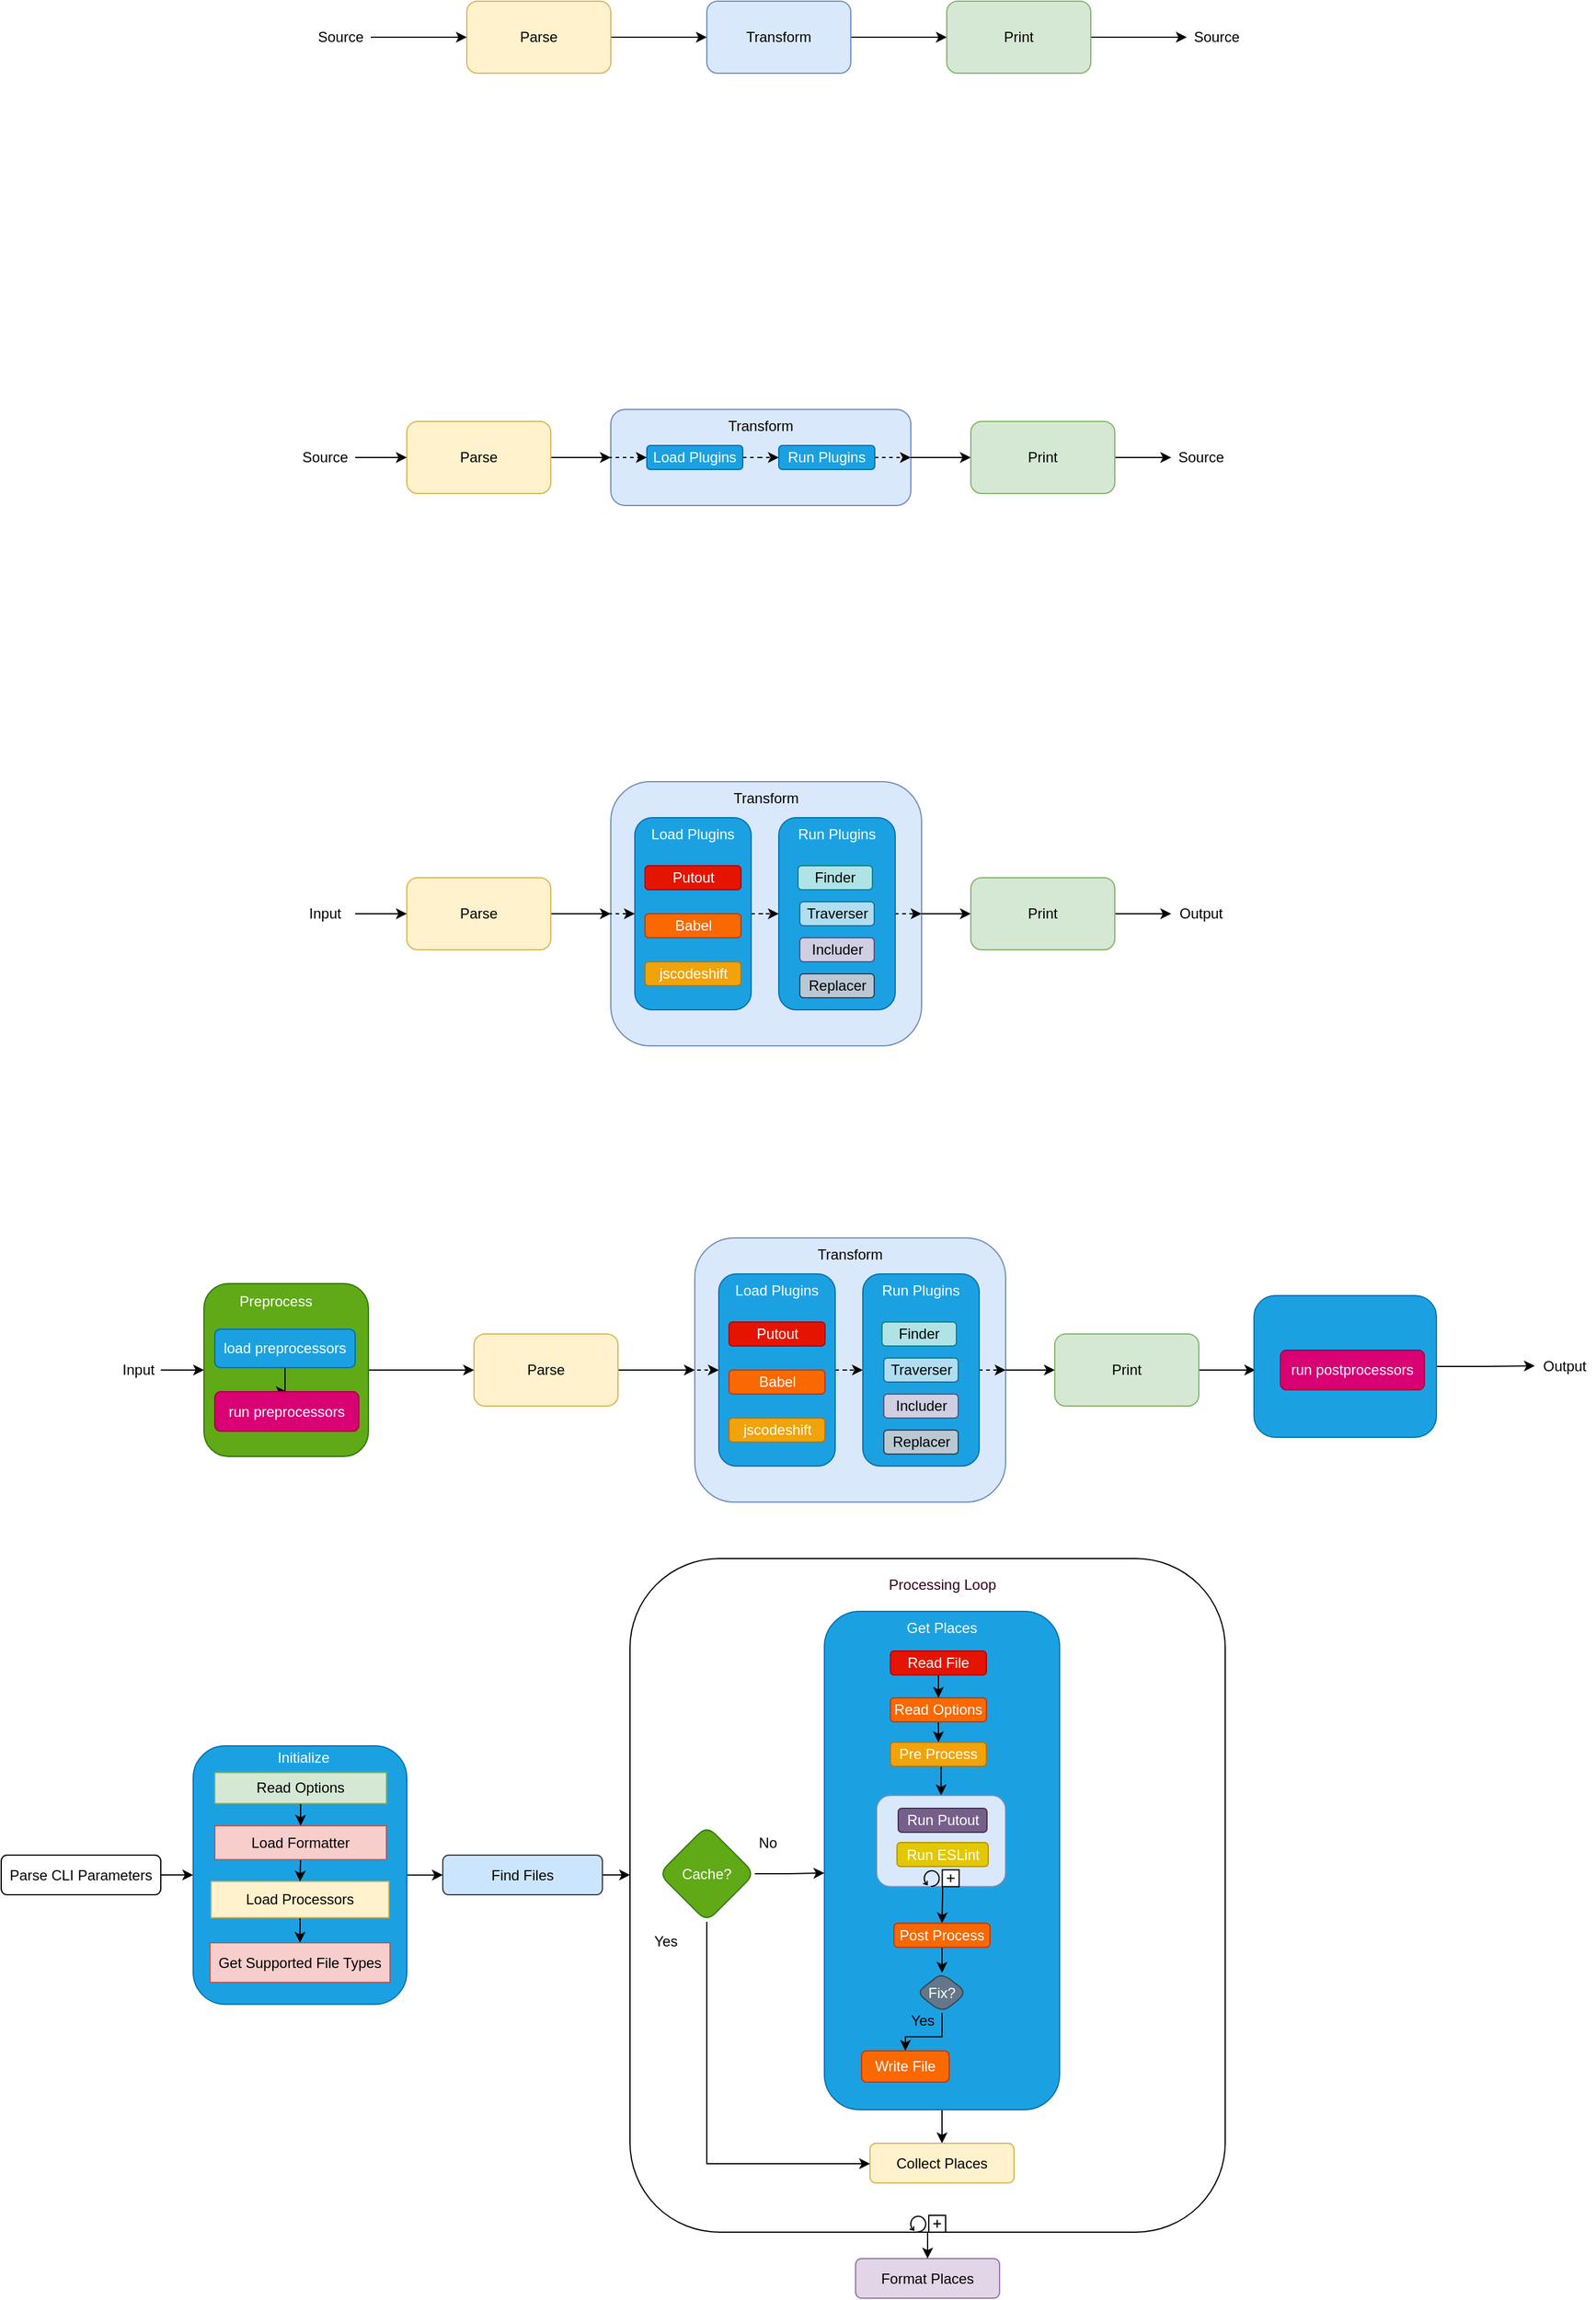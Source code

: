 <mxfile version="14.2.4" type="google"><diagram id="C5RBs43oDa-KdzZeNtuy" name="Page-1"><mxGraphModel dx="1745" dy="620" grid="0" gridSize="10" guides="1" tooltips="1" connect="1" arrows="1" fold="1" page="0" pageScale="1" pageWidth="827" pageHeight="1169" math="0" shadow="0"><root><mxCell id="WIyWlLk6GJQsqaUBKTNV-0"/><mxCell id="WIyWlLk6GJQsqaUBKTNV-1" parent="WIyWlLk6GJQsqaUBKTNV-0"/><mxCell id="yOJhw4M7AtxS6lOxRJzH-22" value="Looped&#10;Sub-Process" style="html=1;whiteSpace=wrap;rounded=1;dropTarget=0;" parent="WIyWlLk6GJQsqaUBKTNV-1" vertex="1"><mxGeometry x="319" y="1397" width="496" height="561" as="geometry"/></mxCell><mxCell id="yOJhw4M7AtxS6lOxRJzH-23" value="" style="html=1;shape=mxgraph.bpmn.loop;outlineConnect=0;" parent="yOJhw4M7AtxS6lOxRJzH-22" vertex="1"><mxGeometry x="0.5" y="1" width="14" height="14" relative="1" as="geometry"><mxPoint x="-15" y="-14" as="offset"/></mxGeometry></mxCell><mxCell id="yOJhw4M7AtxS6lOxRJzH-24" value="" style="html=1;shape=plus;" parent="yOJhw4M7AtxS6lOxRJzH-22" vertex="1"><mxGeometry x="0.5" y="1" width="14" height="14" relative="1" as="geometry"><mxPoint x="1" y="-14" as="offset"/></mxGeometry></mxCell><mxCell id="iI7eJfgDMzvkmRz1i2HP-25" value="Transform" style="rounded=1;whiteSpace=wrap;html=1;horizontal=1;align=center;fontSize=12;verticalAlign=top;fillColor=#dae8fc;strokeColor=#6c8ebf;" parent="WIyWlLk6GJQsqaUBKTNV-1" vertex="1"><mxGeometry x="303" y="440" width="250" height="80" as="geometry"/></mxCell><mxCell id="iI7eJfgDMzvkmRz1i2HP-14" value="" style="edgeStyle=orthogonalEdgeStyle;rounded=0;orthogonalLoop=1;jettySize=auto;html=1;" parent="WIyWlLk6GJQsqaUBKTNV-1" source="iI7eJfgDMzvkmRz1i2HP-12" target="iI7eJfgDMzvkmRz1i2HP-13" edge="1"><mxGeometry relative="1" as="geometry"/></mxCell><mxCell id="iI7eJfgDMzvkmRz1i2HP-12" value="Parse" style="rounded=1;whiteSpace=wrap;html=1;fillColor=#fff2cc;strokeColor=#d6b656;" parent="WIyWlLk6GJQsqaUBKTNV-1" vertex="1"><mxGeometry x="183" y="100" width="120" height="60" as="geometry"/></mxCell><mxCell id="iI7eJfgDMzvkmRz1i2HP-16" value="" style="edgeStyle=orthogonalEdgeStyle;rounded=0;orthogonalLoop=1;jettySize=auto;html=1;" parent="WIyWlLk6GJQsqaUBKTNV-1" source="iI7eJfgDMzvkmRz1i2HP-13" target="iI7eJfgDMzvkmRz1i2HP-15" edge="1"><mxGeometry relative="1" as="geometry"/></mxCell><mxCell id="iI7eJfgDMzvkmRz1i2HP-13" value="Transform" style="rounded=1;whiteSpace=wrap;html=1;fillColor=#dae8fc;strokeColor=#6c8ebf;" parent="WIyWlLk6GJQsqaUBKTNV-1" vertex="1"><mxGeometry x="383" y="100" width="120" height="60" as="geometry"/></mxCell><mxCell id="iI7eJfgDMzvkmRz1i2HP-18" value="" style="edgeStyle=orthogonalEdgeStyle;rounded=0;orthogonalLoop=1;jettySize=auto;html=1;" parent="WIyWlLk6GJQsqaUBKTNV-1" source="iI7eJfgDMzvkmRz1i2HP-15" edge="1"><mxGeometry relative="1" as="geometry"><mxPoint x="783" y="130" as="targetPoint"/></mxGeometry></mxCell><mxCell id="iI7eJfgDMzvkmRz1i2HP-15" value="Print" style="rounded=1;whiteSpace=wrap;html=1;fillColor=#d5e8d4;strokeColor=#82b366;" parent="WIyWlLk6GJQsqaUBKTNV-1" vertex="1"><mxGeometry x="583" y="100" width="120" height="60" as="geometry"/></mxCell><mxCell id="iI7eJfgDMzvkmRz1i2HP-11" value="" style="edgeStyle=orthogonalEdgeStyle;rounded=0;orthogonalLoop=1;jettySize=auto;html=1;" parent="WIyWlLk6GJQsqaUBKTNV-1" source="iI7eJfgDMzvkmRz1i2HP-2" edge="1"><mxGeometry relative="1" as="geometry"><mxPoint x="183" y="130" as="targetPoint"/></mxGeometry></mxCell><mxCell id="iI7eJfgDMzvkmRz1i2HP-2" value="Source" style="text;html=1;strokeColor=none;fillColor=none;align=center;verticalAlign=middle;whiteSpace=wrap;rounded=0;" parent="WIyWlLk6GJQsqaUBKTNV-1" vertex="1"><mxGeometry x="53" y="120" width="50" height="20" as="geometry"/></mxCell><mxCell id="iI7eJfgDMzvkmRz1i2HP-19" value="Source" style="text;html=1;strokeColor=none;fillColor=none;align=center;verticalAlign=middle;whiteSpace=wrap;rounded=0;" parent="WIyWlLk6GJQsqaUBKTNV-1" vertex="1"><mxGeometry x="783" y="120" width="50" height="20" as="geometry"/></mxCell><mxCell id="iI7eJfgDMzvkmRz1i2HP-22" value="" style="edgeStyle=orthogonalEdgeStyle;orthogonalLoop=1;jettySize=auto;html=1;entryX=0;entryY=0.5;entryDx=0;entryDy=0;rounded=0;dashed=1;" parent="WIyWlLk6GJQsqaUBKTNV-1" source="iI7eJfgDMzvkmRz1i2HP-23" target="iI7eJfgDMzvkmRz1i2HP-31" edge="1"><mxGeometry relative="1" as="geometry"><Array as="points"><mxPoint x="313" y="480"/><mxPoint x="313" y="480"/></Array></mxGeometry></mxCell><mxCell id="iI7eJfgDMzvkmRz1i2HP-39" style="edgeStyle=orthogonalEdgeStyle;rounded=0;orthogonalLoop=1;jettySize=auto;html=1;fontSize=12;" parent="WIyWlLk6GJQsqaUBKTNV-1" source="iI7eJfgDMzvkmRz1i2HP-23" edge="1"><mxGeometry relative="1" as="geometry"><mxPoint x="303" y="480" as="targetPoint"/></mxGeometry></mxCell><mxCell id="iI7eJfgDMzvkmRz1i2HP-23" value="Parse" style="rounded=1;whiteSpace=wrap;html=1;fillColor=#fff2cc;strokeColor=#d6b656;" parent="WIyWlLk6GJQsqaUBKTNV-1" vertex="1"><mxGeometry x="133" y="450" width="120" height="60" as="geometry"/></mxCell><mxCell id="iI7eJfgDMzvkmRz1i2HP-24" value="" style="edgeStyle=orthogonalEdgeStyle;rounded=0;orthogonalLoop=1;jettySize=auto;html=1;" parent="WIyWlLk6GJQsqaUBKTNV-1" source="iI7eJfgDMzvkmRz1i2HP-25" target="iI7eJfgDMzvkmRz1i2HP-27" edge="1"><mxGeometry relative="1" as="geometry"/></mxCell><mxCell id="iI7eJfgDMzvkmRz1i2HP-26" value="" style="edgeStyle=orthogonalEdgeStyle;rounded=0;orthogonalLoop=1;jettySize=auto;html=1;" parent="WIyWlLk6GJQsqaUBKTNV-1" source="iI7eJfgDMzvkmRz1i2HP-27" edge="1"><mxGeometry relative="1" as="geometry"><mxPoint x="770" y="480" as="targetPoint"/></mxGeometry></mxCell><mxCell id="iI7eJfgDMzvkmRz1i2HP-27" value="Print" style="rounded=1;whiteSpace=wrap;html=1;fillColor=#d5e8d4;strokeColor=#82b366;" parent="WIyWlLk6GJQsqaUBKTNV-1" vertex="1"><mxGeometry x="603" y="450" width="120" height="60" as="geometry"/></mxCell><mxCell id="iI7eJfgDMzvkmRz1i2HP-28" value="" style="edgeStyle=orthogonalEdgeStyle;rounded=0;orthogonalLoop=1;jettySize=auto;html=1;" parent="WIyWlLk6GJQsqaUBKTNV-1" source="iI7eJfgDMzvkmRz1i2HP-29" edge="1"><mxGeometry relative="1" as="geometry"><mxPoint x="133" y="480" as="targetPoint"/></mxGeometry></mxCell><mxCell id="iI7eJfgDMzvkmRz1i2HP-29" value="Source" style="text;html=1;strokeColor=none;fillColor=none;align=center;verticalAlign=middle;whiteSpace=wrap;rounded=0;" parent="WIyWlLk6GJQsqaUBKTNV-1" vertex="1"><mxGeometry x="40" y="470" width="50" height="20" as="geometry"/></mxCell><mxCell id="iI7eJfgDMzvkmRz1i2HP-30" value="Source" style="text;html=1;strokeColor=none;fillColor=none;align=center;verticalAlign=middle;whiteSpace=wrap;rounded=0;" parent="WIyWlLk6GJQsqaUBKTNV-1" vertex="1"><mxGeometry x="770" y="470" width="50" height="20" as="geometry"/></mxCell><mxCell id="iI7eJfgDMzvkmRz1i2HP-34" value="" style="edgeStyle=orthogonalEdgeStyle;orthogonalLoop=1;jettySize=auto;html=1;dashed=1;curved=1;" parent="WIyWlLk6GJQsqaUBKTNV-1" source="iI7eJfgDMzvkmRz1i2HP-31" target="iI7eJfgDMzvkmRz1i2HP-33" edge="1"><mxGeometry relative="1" as="geometry"/></mxCell><mxCell id="iI7eJfgDMzvkmRz1i2HP-31" value="Load Plugins" style="rounded=1;whiteSpace=wrap;html=1;fillColor=#1ba1e2;strokeColor=#006EAF;fontColor=#ffffff;" parent="WIyWlLk6GJQsqaUBKTNV-1" vertex="1"><mxGeometry x="333" y="470" width="80" height="20" as="geometry"/></mxCell><mxCell id="iI7eJfgDMzvkmRz1i2HP-40" style="edgeStyle=orthogonalEdgeStyle;curved=1;orthogonalLoop=1;jettySize=auto;html=1;exitX=1;exitY=0.5;exitDx=0;exitDy=0;entryX=1;entryY=0.5;entryDx=0;entryDy=0;dashed=1;fontSize=12;" parent="WIyWlLk6GJQsqaUBKTNV-1" source="iI7eJfgDMzvkmRz1i2HP-33" target="iI7eJfgDMzvkmRz1i2HP-25" edge="1"><mxGeometry relative="1" as="geometry"/></mxCell><mxCell id="iI7eJfgDMzvkmRz1i2HP-33" value="Run Plugins" style="rounded=1;whiteSpace=wrap;html=1;fillColor=#1ba1e2;strokeColor=#006EAF;fontColor=#ffffff;" parent="WIyWlLk6GJQsqaUBKTNV-1" vertex="1"><mxGeometry x="443" y="470" width="80" height="20" as="geometry"/></mxCell><mxCell id="iI7eJfgDMzvkmRz1i2HP-54" value="Transform" style="rounded=1;whiteSpace=wrap;html=1;horizontal=1;align=center;fontSize=12;verticalAlign=top;fillColor=#dae8fc;strokeColor=#6c8ebf;" parent="WIyWlLk6GJQsqaUBKTNV-1" vertex="1"><mxGeometry x="303" y="750" width="259" height="220" as="geometry"/></mxCell><mxCell id="iI7eJfgDMzvkmRz1i2HP-55" value="" style="edgeStyle=orthogonalEdgeStyle;orthogonalLoop=1;jettySize=auto;html=1;entryX=0;entryY=0.5;entryDx=0;entryDy=0;rounded=0;dashed=1;" parent="WIyWlLk6GJQsqaUBKTNV-1" source="iI7eJfgDMzvkmRz1i2HP-57" target="iI7eJfgDMzvkmRz1i2HP-65" edge="1"><mxGeometry relative="1" as="geometry"><Array as="points"><mxPoint x="313" y="860"/><mxPoint x="313" y="860"/></Array></mxGeometry></mxCell><mxCell id="iI7eJfgDMzvkmRz1i2HP-56" style="edgeStyle=orthogonalEdgeStyle;rounded=0;orthogonalLoop=1;jettySize=auto;html=1;fontSize=12;" parent="WIyWlLk6GJQsqaUBKTNV-1" source="iI7eJfgDMzvkmRz1i2HP-57" edge="1"><mxGeometry relative="1" as="geometry"><mxPoint x="303" y="860" as="targetPoint"/></mxGeometry></mxCell><mxCell id="iI7eJfgDMzvkmRz1i2HP-57" value="Parse" style="rounded=1;whiteSpace=wrap;html=1;fillColor=#fff2cc;strokeColor=#d6b656;" parent="WIyWlLk6GJQsqaUBKTNV-1" vertex="1"><mxGeometry x="133" y="830" width="120" height="60" as="geometry"/></mxCell><mxCell id="iI7eJfgDMzvkmRz1i2HP-58" value="" style="edgeStyle=orthogonalEdgeStyle;rounded=0;orthogonalLoop=1;jettySize=auto;html=1;" parent="WIyWlLk6GJQsqaUBKTNV-1" source="iI7eJfgDMzvkmRz1i2HP-54" target="iI7eJfgDMzvkmRz1i2HP-60" edge="1"><mxGeometry relative="1" as="geometry"/></mxCell><mxCell id="iI7eJfgDMzvkmRz1i2HP-59" value="" style="edgeStyle=orthogonalEdgeStyle;rounded=0;orthogonalLoop=1;jettySize=auto;html=1;" parent="WIyWlLk6GJQsqaUBKTNV-1" source="iI7eJfgDMzvkmRz1i2HP-60" edge="1"><mxGeometry relative="1" as="geometry"><mxPoint x="770" y="860" as="targetPoint"/></mxGeometry></mxCell><mxCell id="iI7eJfgDMzvkmRz1i2HP-60" value="Print" style="rounded=1;whiteSpace=wrap;html=1;fillColor=#d5e8d4;strokeColor=#82b366;" parent="WIyWlLk6GJQsqaUBKTNV-1" vertex="1"><mxGeometry x="603" y="830" width="120" height="60" as="geometry"/></mxCell><mxCell id="iI7eJfgDMzvkmRz1i2HP-61" value="" style="edgeStyle=orthogonalEdgeStyle;rounded=0;orthogonalLoop=1;jettySize=auto;html=1;" parent="WIyWlLk6GJQsqaUBKTNV-1" source="iI7eJfgDMzvkmRz1i2HP-62" edge="1"><mxGeometry relative="1" as="geometry"><mxPoint x="133" y="860" as="targetPoint"/></mxGeometry></mxCell><mxCell id="iI7eJfgDMzvkmRz1i2HP-62" value="Input" style="text;html=1;strokeColor=none;fillColor=none;align=center;verticalAlign=middle;whiteSpace=wrap;rounded=0;" parent="WIyWlLk6GJQsqaUBKTNV-1" vertex="1"><mxGeometry x="40" y="850" width="50" height="20" as="geometry"/></mxCell><mxCell id="iI7eJfgDMzvkmRz1i2HP-63" value="Output" style="text;html=1;strokeColor=none;fillColor=none;align=center;verticalAlign=middle;whiteSpace=wrap;rounded=0;" parent="WIyWlLk6GJQsqaUBKTNV-1" vertex="1"><mxGeometry x="770" y="850" width="50" height="20" as="geometry"/></mxCell><mxCell id="iI7eJfgDMzvkmRz1i2HP-64" value="" style="edgeStyle=orthogonalEdgeStyle;orthogonalLoop=1;jettySize=auto;html=1;dashed=1;curved=1;" parent="WIyWlLk6GJQsqaUBKTNV-1" source="iI7eJfgDMzvkmRz1i2HP-65" target="iI7eJfgDMzvkmRz1i2HP-67" edge="1"><mxGeometry relative="1" as="geometry"/></mxCell><mxCell id="iI7eJfgDMzvkmRz1i2HP-65" value="Load Plugins" style="rounded=1;whiteSpace=wrap;html=1;fillColor=#1ba1e2;strokeColor=#006EAF;fontColor=#ffffff;verticalAlign=top;" parent="WIyWlLk6GJQsqaUBKTNV-1" vertex="1"><mxGeometry x="323" y="780" width="97" height="160" as="geometry"/></mxCell><mxCell id="iI7eJfgDMzvkmRz1i2HP-66" style="edgeStyle=orthogonalEdgeStyle;curved=1;orthogonalLoop=1;jettySize=auto;html=1;exitX=1;exitY=0.5;exitDx=0;exitDy=0;entryX=1;entryY=0.5;entryDx=0;entryDy=0;dashed=1;fontSize=12;" parent="WIyWlLk6GJQsqaUBKTNV-1" source="iI7eJfgDMzvkmRz1i2HP-67" target="iI7eJfgDMzvkmRz1i2HP-54" edge="1"><mxGeometry relative="1" as="geometry"/></mxCell><mxCell id="iI7eJfgDMzvkmRz1i2HP-67" value="Run Plugins" style="rounded=1;whiteSpace=wrap;html=1;fillColor=#1ba1e2;strokeColor=#006EAF;fontColor=#ffffff;verticalAlign=top;" parent="WIyWlLk6GJQsqaUBKTNV-1" vertex="1"><mxGeometry x="443" y="780" width="97" height="160" as="geometry"/></mxCell><mxCell id="iI7eJfgDMzvkmRz1i2HP-68" value="Putout" style="rounded=1;whiteSpace=wrap;html=1;fontSize=12;align=center;fillColor=#e51400;strokeColor=#B20000;fontColor=#ffffff;" parent="WIyWlLk6GJQsqaUBKTNV-1" vertex="1"><mxGeometry x="331.5" y="820" width="80" height="20" as="geometry"/></mxCell><mxCell id="iI7eJfgDMzvkmRz1i2HP-69" value="Babel" style="rounded=1;whiteSpace=wrap;html=1;fontSize=12;align=center;fillColor=#fa6800;strokeColor=#C73500;fontColor=#ffffff;" parent="WIyWlLk6GJQsqaUBKTNV-1" vertex="1"><mxGeometry x="331.5" y="860" width="80" height="20" as="geometry"/></mxCell><mxCell id="iI7eJfgDMzvkmRz1i2HP-71" value="jscodeshift" style="rounded=1;whiteSpace=wrap;html=1;fontSize=12;align=center;fillColor=#f0a30a;strokeColor=#BD7000;fontColor=#ffffff;" parent="WIyWlLk6GJQsqaUBKTNV-1" vertex="1"><mxGeometry x="331.5" y="900" width="80" height="20" as="geometry"/></mxCell><mxCell id="iI7eJfgDMzvkmRz1i2HP-78" value="Finder" style="rounded=1;whiteSpace=wrap;html=1;fontSize=12;align=center;fillColor=#b0e3e6;strokeColor=#0e8088;" parent="WIyWlLk6GJQsqaUBKTNV-1" vertex="1"><mxGeometry x="459" y="820" width="62" height="20" as="geometry"/></mxCell><mxCell id="iI7eJfgDMzvkmRz1i2HP-79" value="Traverser" style="rounded=1;whiteSpace=wrap;html=1;fontSize=12;align=center;fillColor=#b1ddf0;strokeColor=#10739e;" parent="WIyWlLk6GJQsqaUBKTNV-1" vertex="1"><mxGeometry x="460.5" y="850" width="62" height="20" as="geometry"/></mxCell><mxCell id="iI7eJfgDMzvkmRz1i2HP-82" value="Includer&lt;br&gt;" style="rounded=1;whiteSpace=wrap;html=1;fontSize=12;align=center;fillColor=#d0cee2;strokeColor=#56517e;" parent="WIyWlLk6GJQsqaUBKTNV-1" vertex="1"><mxGeometry x="460.5" y="880" width="62" height="20" as="geometry"/></mxCell><mxCell id="iI7eJfgDMzvkmRz1i2HP-85" value="Replacer" style="rounded=1;whiteSpace=wrap;html=1;fontSize=12;align=center;fillColor=#bac8d3;strokeColor=#23445d;" parent="WIyWlLk6GJQsqaUBKTNV-1" vertex="1"><mxGeometry x="460.5" y="910" width="62" height="20" as="geometry"/></mxCell><mxCell id="iI7eJfgDMzvkmRz1i2HP-90" style="edgeStyle=orthogonalEdgeStyle;curved=1;orthogonalLoop=1;jettySize=auto;html=1;exitX=0.5;exitY=1;exitDx=0;exitDy=0;dashed=1;fontSize=12;fillColor=#bac8d3;strokeColor=#23445d;" parent="WIyWlLk6GJQsqaUBKTNV-1" source="iI7eJfgDMzvkmRz1i2HP-85" target="iI7eJfgDMzvkmRz1i2HP-85" edge="1"><mxGeometry relative="1" as="geometry"/></mxCell><mxCell id="0RJxWg47kNCUW_fZaWv2-0" value="Transform" style="rounded=1;whiteSpace=wrap;html=1;horizontal=1;align=center;fontSize=12;verticalAlign=top;fillColor=#dae8fc;strokeColor=#6c8ebf;" parent="WIyWlLk6GJQsqaUBKTNV-1" vertex="1"><mxGeometry x="373" y="1130" width="259" height="220" as="geometry"/></mxCell><mxCell id="0RJxWg47kNCUW_fZaWv2-1" value="" style="edgeStyle=orthogonalEdgeStyle;orthogonalLoop=1;jettySize=auto;html=1;entryX=0;entryY=0.5;entryDx=0;entryDy=0;rounded=0;dashed=1;" parent="WIyWlLk6GJQsqaUBKTNV-1" source="0RJxWg47kNCUW_fZaWv2-3" target="0RJxWg47kNCUW_fZaWv2-11" edge="1"><mxGeometry relative="1" as="geometry"><Array as="points"><mxPoint x="383" y="1240"/><mxPoint x="383" y="1240"/></Array></mxGeometry></mxCell><mxCell id="0RJxWg47kNCUW_fZaWv2-2" style="edgeStyle=orthogonalEdgeStyle;rounded=0;orthogonalLoop=1;jettySize=auto;html=1;fontSize=12;" parent="WIyWlLk6GJQsqaUBKTNV-1" source="0RJxWg47kNCUW_fZaWv2-3" edge="1"><mxGeometry relative="1" as="geometry"><mxPoint x="373" y="1240" as="targetPoint"/></mxGeometry></mxCell><mxCell id="0RJxWg47kNCUW_fZaWv2-3" value="Parse" style="rounded=1;whiteSpace=wrap;html=1;fillColor=#fff2cc;strokeColor=#d6b656;" parent="WIyWlLk6GJQsqaUBKTNV-1" vertex="1"><mxGeometry x="189" y="1210" width="120" height="60" as="geometry"/></mxCell><mxCell id="0RJxWg47kNCUW_fZaWv2-4" value="" style="edgeStyle=orthogonalEdgeStyle;rounded=0;orthogonalLoop=1;jettySize=auto;html=1;" parent="WIyWlLk6GJQsqaUBKTNV-1" source="0RJxWg47kNCUW_fZaWv2-0" target="0RJxWg47kNCUW_fZaWv2-6" edge="1"><mxGeometry relative="1" as="geometry"/></mxCell><mxCell id="0RJxWg47kNCUW_fZaWv2-5" value="" style="edgeStyle=orthogonalEdgeStyle;rounded=0;orthogonalLoop=1;jettySize=auto;html=1;" parent="WIyWlLk6GJQsqaUBKTNV-1" source="0RJxWg47kNCUW_fZaWv2-6" edge="1"><mxGeometry relative="1" as="geometry"><mxPoint x="840" y="1240" as="targetPoint"/></mxGeometry></mxCell><mxCell id="0RJxWg47kNCUW_fZaWv2-6" value="Print" style="rounded=1;whiteSpace=wrap;html=1;fillColor=#d5e8d4;strokeColor=#82b366;" parent="WIyWlLk6GJQsqaUBKTNV-1" vertex="1"><mxGeometry x="673" y="1210" width="120" height="60" as="geometry"/></mxCell><mxCell id="0RJxWg47kNCUW_fZaWv2-26" value="" style="edgeStyle=orthogonalEdgeStyle;rounded=0;orthogonalLoop=1;jettySize=auto;html=1;" parent="WIyWlLk6GJQsqaUBKTNV-1" source="0RJxWg47kNCUW_fZaWv2-8" target="0RJxWg47kNCUW_fZaWv2-23" edge="1"><mxGeometry relative="1" as="geometry"/></mxCell><mxCell id="0RJxWg47kNCUW_fZaWv2-8" value="Input" style="text;html=1;strokeColor=none;fillColor=none;align=center;verticalAlign=middle;whiteSpace=wrap;rounded=0;" parent="WIyWlLk6GJQsqaUBKTNV-1" vertex="1"><mxGeometry x="-109" y="1230" width="37" height="20" as="geometry"/></mxCell><mxCell id="0RJxWg47kNCUW_fZaWv2-9" value="Output" style="text;html=1;strokeColor=none;fillColor=none;align=center;verticalAlign=middle;whiteSpace=wrap;rounded=0;" parent="WIyWlLk6GJQsqaUBKTNV-1" vertex="1"><mxGeometry x="1073" y="1226.5" width="50" height="20" as="geometry"/></mxCell><mxCell id="0RJxWg47kNCUW_fZaWv2-10" value="" style="edgeStyle=orthogonalEdgeStyle;orthogonalLoop=1;jettySize=auto;html=1;dashed=1;curved=1;" parent="WIyWlLk6GJQsqaUBKTNV-1" source="0RJxWg47kNCUW_fZaWv2-11" target="0RJxWg47kNCUW_fZaWv2-13" edge="1"><mxGeometry relative="1" as="geometry"/></mxCell><mxCell id="0RJxWg47kNCUW_fZaWv2-11" value="Load Plugins" style="rounded=1;whiteSpace=wrap;html=1;fillColor=#1ba1e2;strokeColor=#006EAF;fontColor=#ffffff;verticalAlign=top;" parent="WIyWlLk6GJQsqaUBKTNV-1" vertex="1"><mxGeometry x="393" y="1160" width="97" height="160" as="geometry"/></mxCell><mxCell id="0RJxWg47kNCUW_fZaWv2-12" style="edgeStyle=orthogonalEdgeStyle;curved=1;orthogonalLoop=1;jettySize=auto;html=1;exitX=1;exitY=0.5;exitDx=0;exitDy=0;entryX=1;entryY=0.5;entryDx=0;entryDy=0;dashed=1;fontSize=12;" parent="WIyWlLk6GJQsqaUBKTNV-1" source="0RJxWg47kNCUW_fZaWv2-13" target="0RJxWg47kNCUW_fZaWv2-0" edge="1"><mxGeometry relative="1" as="geometry"/></mxCell><mxCell id="0RJxWg47kNCUW_fZaWv2-13" value="Run Plugins" style="rounded=1;whiteSpace=wrap;html=1;fillColor=#1ba1e2;strokeColor=#006EAF;fontColor=#ffffff;verticalAlign=top;" parent="WIyWlLk6GJQsqaUBKTNV-1" vertex="1"><mxGeometry x="513" y="1160" width="97" height="160" as="geometry"/></mxCell><mxCell id="0RJxWg47kNCUW_fZaWv2-14" value="Putout" style="rounded=1;whiteSpace=wrap;html=1;fontSize=12;align=center;fillColor=#e51400;strokeColor=#B20000;fontColor=#ffffff;" parent="WIyWlLk6GJQsqaUBKTNV-1" vertex="1"><mxGeometry x="401.5" y="1200" width="80" height="20" as="geometry"/></mxCell><mxCell id="0RJxWg47kNCUW_fZaWv2-15" value="Babel" style="rounded=1;whiteSpace=wrap;html=1;fontSize=12;align=center;fillColor=#fa6800;strokeColor=#C73500;fontColor=#ffffff;" parent="WIyWlLk6GJQsqaUBKTNV-1" vertex="1"><mxGeometry x="401.5" y="1240" width="80" height="20" as="geometry"/></mxCell><mxCell id="0RJxWg47kNCUW_fZaWv2-16" value="jscodeshift" style="rounded=1;whiteSpace=wrap;html=1;fontSize=12;align=center;fillColor=#f0a30a;strokeColor=#BD7000;fontColor=#ffffff;" parent="WIyWlLk6GJQsqaUBKTNV-1" vertex="1"><mxGeometry x="401.5" y="1280" width="80" height="20" as="geometry"/></mxCell><mxCell id="0RJxWg47kNCUW_fZaWv2-17" value="Finder" style="rounded=1;whiteSpace=wrap;html=1;fontSize=12;align=center;fillColor=#b0e3e6;strokeColor=#0e8088;" parent="WIyWlLk6GJQsqaUBKTNV-1" vertex="1"><mxGeometry x="529" y="1200" width="62" height="20" as="geometry"/></mxCell><mxCell id="0RJxWg47kNCUW_fZaWv2-18" value="Traverser" style="rounded=1;whiteSpace=wrap;html=1;fontSize=12;align=center;fillColor=#b1ddf0;strokeColor=#10739e;" parent="WIyWlLk6GJQsqaUBKTNV-1" vertex="1"><mxGeometry x="530.5" y="1230" width="62" height="20" as="geometry"/></mxCell><mxCell id="0RJxWg47kNCUW_fZaWv2-19" value="Includer&lt;br&gt;" style="rounded=1;whiteSpace=wrap;html=1;fontSize=12;align=center;fillColor=#d0cee2;strokeColor=#56517e;" parent="WIyWlLk6GJQsqaUBKTNV-1" vertex="1"><mxGeometry x="530.5" y="1260" width="62" height="20" as="geometry"/></mxCell><mxCell id="0RJxWg47kNCUW_fZaWv2-20" value="Replacer" style="rounded=1;whiteSpace=wrap;html=1;fontSize=12;align=center;fillColor=#bac8d3;strokeColor=#23445d;" parent="WIyWlLk6GJQsqaUBKTNV-1" vertex="1"><mxGeometry x="530.5" y="1290" width="62" height="20" as="geometry"/></mxCell><mxCell id="0RJxWg47kNCUW_fZaWv2-21" style="edgeStyle=orthogonalEdgeStyle;curved=1;orthogonalLoop=1;jettySize=auto;html=1;exitX=0.5;exitY=1;exitDx=0;exitDy=0;dashed=1;fontSize=12;fillColor=#bac8d3;strokeColor=#23445d;" parent="WIyWlLk6GJQsqaUBKTNV-1" source="0RJxWg47kNCUW_fZaWv2-20" target="0RJxWg47kNCUW_fZaWv2-20" edge="1"><mxGeometry relative="1" as="geometry"/></mxCell><mxCell id="0RJxWg47kNCUW_fZaWv2-25" value="" style="edgeStyle=orthogonalEdgeStyle;rounded=0;orthogonalLoop=1;jettySize=auto;html=1;" parent="WIyWlLk6GJQsqaUBKTNV-1" source="0RJxWg47kNCUW_fZaWv2-23" target="0RJxWg47kNCUW_fZaWv2-3" edge="1"><mxGeometry relative="1" as="geometry"/></mxCell><mxCell id="0RJxWg47kNCUW_fZaWv2-23" value="" style="rounded=1;whiteSpace=wrap;html=1;fillColor=#60a917;strokeColor=#2D7600;fontColor=#ffffff;" parent="WIyWlLk6GJQsqaUBKTNV-1" vertex="1"><mxGeometry x="-36" y="1168" width="137" height="144" as="geometry"/></mxCell><mxCell id="0RJxWg47kNCUW_fZaWv2-36" value="" style="edgeStyle=orthogonalEdgeStyle;rounded=0;orthogonalLoop=1;jettySize=auto;html=1;fontColor=#FFFFFF;" parent="WIyWlLk6GJQsqaUBKTNV-1" source="0RJxWg47kNCUW_fZaWv2-27" target="0RJxWg47kNCUW_fZaWv2-9" edge="1"><mxGeometry relative="1" as="geometry"/></mxCell><mxCell id="0RJxWg47kNCUW_fZaWv2-27" value="" style="rounded=1;whiteSpace=wrap;html=1;fillColor=#1ba1e2;strokeColor=#006EAF;fontColor=#ffffff;" parent="WIyWlLk6GJQsqaUBKTNV-1" vertex="1"><mxGeometry x="839" y="1178" width="152" height="118" as="geometry"/></mxCell><mxCell id="0RJxWg47kNCUW_fZaWv2-28" value="Preprocess" style="text;html=1;align=center;verticalAlign=middle;whiteSpace=wrap;rounded=0;fontColor=#FFFFFF;" parent="WIyWlLk6GJQsqaUBKTNV-1" vertex="1"><mxGeometry x="4" y="1173" width="40" height="20" as="geometry"/></mxCell><mxCell id="0RJxWg47kNCUW_fZaWv2-32" value="" style="edgeStyle=orthogonalEdgeStyle;rounded=0;orthogonalLoop=1;jettySize=auto;html=1;fontColor=#FFFFFF;" parent="WIyWlLk6GJQsqaUBKTNV-1" source="0RJxWg47kNCUW_fZaWv2-30" target="0RJxWg47kNCUW_fZaWv2-31" edge="1"><mxGeometry relative="1" as="geometry"/></mxCell><mxCell id="0RJxWg47kNCUW_fZaWv2-30" value="load preprocessors" style="rounded=1;whiteSpace=wrap;html=1;fontColor=#ffffff;fillColor=#1ba1e2;strokeColor=#006EAF;" parent="WIyWlLk6GJQsqaUBKTNV-1" vertex="1"><mxGeometry x="-27" y="1206" width="117" height="32" as="geometry"/></mxCell><mxCell id="0RJxWg47kNCUW_fZaWv2-31" value="run preprocessors" style="rounded=1;whiteSpace=wrap;html=1;fontColor=#ffffff;fillColor=#d80073;strokeColor=#A50040;" parent="WIyWlLk6GJQsqaUBKTNV-1" vertex="1"><mxGeometry x="-27" y="1258" width="120" height="33" as="geometry"/></mxCell><mxCell id="0RJxWg47kNCUW_fZaWv2-33" value="run postprocessors" style="rounded=1;whiteSpace=wrap;html=1;fontColor=#ffffff;fillColor=#d80073;strokeColor=#A50040;" parent="WIyWlLk6GJQsqaUBKTNV-1" vertex="1"><mxGeometry x="861" y="1223.5" width="120" height="33" as="geometry"/></mxCell><mxCell id="0RJxWg47kNCUW_fZaWv2-34" value="Postprocess" style="text;html=1;align=center;verticalAlign=middle;whiteSpace=wrap;rounded=0;fontColor=#FFFFFF;" parent="WIyWlLk6GJQsqaUBKTNV-1" vertex="1"><mxGeometry x="895" y="1132" width="40" height="32" as="geometry"/></mxCell><mxCell id="RBXUs7-qOL06eS5m6PMd-102" style="edgeStyle=orthogonalEdgeStyle;rounded=0;orthogonalLoop=1;jettySize=auto;html=1;entryX=0.5;entryY=0;entryDx=0;entryDy=0;" parent="WIyWlLk6GJQsqaUBKTNV-1" source="RBXUs7-qOL06eS5m6PMd-10" target="RBXUs7-qOL06eS5m6PMd-58" edge="1"><mxGeometry relative="1" as="geometry"/></mxCell><mxCell id="RBXUs7-qOL06eS5m6PMd-10" value="Get Places" style="rounded=1;whiteSpace=wrap;html=1;fillColor=#1ba1e2;strokeColor=#006EAF;fontColor=#ffffff;verticalAlign=top;" parent="WIyWlLk6GJQsqaUBKTNV-1" vertex="1"><mxGeometry x="481" y="1441" width="196" height="415" as="geometry"/></mxCell><mxCell id="RBXUs7-qOL06eS5m6PMd-62" value="" style="edgeStyle=orthogonalEdgeStyle;rounded=0;orthogonalLoop=1;jettySize=auto;html=1;" parent="WIyWlLk6GJQsqaUBKTNV-1" source="RBXUs7-qOL06eS5m6PMd-13" target="RBXUs7-qOL06eS5m6PMd-14" edge="1"><mxGeometry relative="1" as="geometry"/></mxCell><mxCell id="RBXUs7-qOL06eS5m6PMd-13" value="Read File" style="rounded=1;whiteSpace=wrap;html=1;fontSize=12;align=center;fillColor=#e51400;strokeColor=#B20000;fontColor=#ffffff;" parent="WIyWlLk6GJQsqaUBKTNV-1" vertex="1"><mxGeometry x="536" y="1474" width="80" height="20" as="geometry"/></mxCell><mxCell id="RBXUs7-qOL06eS5m6PMd-65" value="" style="edgeStyle=orthogonalEdgeStyle;rounded=0;orthogonalLoop=1;jettySize=auto;html=1;" parent="WIyWlLk6GJQsqaUBKTNV-1" source="RBXUs7-qOL06eS5m6PMd-14" target="RBXUs7-qOL06eS5m6PMd-64" edge="1"><mxGeometry relative="1" as="geometry"/></mxCell><mxCell id="RBXUs7-qOL06eS5m6PMd-14" value="Read Options" style="rounded=1;whiteSpace=wrap;html=1;fontSize=12;align=center;fillColor=#fa6800;strokeColor=#C73500;fontColor=#ffffff;" parent="WIyWlLk6GJQsqaUBKTNV-1" vertex="1"><mxGeometry x="536" y="1513" width="80" height="20" as="geometry"/></mxCell><mxCell id="yOJhw4M7AtxS6lOxRJzH-34" style="edgeStyle=orthogonalEdgeStyle;rounded=0;orthogonalLoop=1;jettySize=auto;html=1;exitX=1;exitY=0.5;exitDx=0;exitDy=0;entryX=0;entryY=0.469;entryDx=0;entryDy=0;entryPerimeter=0;fontColor=#33001A;" parent="WIyWlLk6GJQsqaUBKTNV-1" source="RBXUs7-qOL06eS5m6PMd-29" target="yOJhw4M7AtxS6lOxRJzH-22" edge="1"><mxGeometry relative="1" as="geometry"/></mxCell><mxCell id="RBXUs7-qOL06eS5m6PMd-29" value="Find Files" style="rounded=1;whiteSpace=wrap;html=1;fillColor=#cce5ff;strokeColor=#36393d;" parent="WIyWlLk6GJQsqaUBKTNV-1" vertex="1"><mxGeometry x="163" y="1644" width="133" height="33" as="geometry"/></mxCell><mxCell id="RBXUs7-qOL06eS5m6PMd-58" value="Collect Places" style="rounded=1;whiteSpace=wrap;html=1;fillColor=#fff2cc;strokeColor=#d6b656;" parent="WIyWlLk6GJQsqaUBKTNV-1" vertex="1"><mxGeometry x="519" y="1884" width="120" height="33" as="geometry"/></mxCell><mxCell id="413IZtx68Vwm8gCDkr8L-19" style="edgeStyle=orthogonalEdgeStyle;rounded=0;orthogonalLoop=1;jettySize=auto;html=1;exitX=0.5;exitY=1;exitDx=0;exitDy=0;entryX=0.5;entryY=0;entryDx=0;entryDy=0;" parent="WIyWlLk6GJQsqaUBKTNV-1" source="RBXUs7-qOL06eS5m6PMd-64" target="413IZtx68Vwm8gCDkr8L-8" edge="1"><mxGeometry relative="1" as="geometry"/></mxCell><mxCell id="RBXUs7-qOL06eS5m6PMd-64" value="Pre Process" style="rounded=1;whiteSpace=wrap;html=1;fontSize=12;align=center;fillColor=#f0a30a;strokeColor=#BD7000;fontColor=#ffffff;" parent="WIyWlLk6GJQsqaUBKTNV-1" vertex="1"><mxGeometry x="536" y="1550" width="80" height="20" as="geometry"/></mxCell><mxCell id="RBXUs7-qOL06eS5m6PMd-71" value="" style="edgeStyle=orthogonalEdgeStyle;rounded=0;orthogonalLoop=1;jettySize=auto;html=1;" parent="WIyWlLk6GJQsqaUBKTNV-1" source="RBXUs7-qOL06eS5m6PMd-67" target="RBXUs7-qOL06eS5m6PMd-70" edge="1"><mxGeometry relative="1" as="geometry"/></mxCell><mxCell id="RBXUs7-qOL06eS5m6PMd-73" value="" style="edgeStyle=orthogonalEdgeStyle;rounded=0;orthogonalLoop=1;jettySize=auto;html=1;" parent="WIyWlLk6GJQsqaUBKTNV-1" source="RBXUs7-qOL06eS5m6PMd-70" target="RBXUs7-qOL06eS5m6PMd-72" edge="1"><mxGeometry relative="1" as="geometry"/></mxCell><mxCell id="413IZtx68Vwm8gCDkr8L-20" style="edgeStyle=orthogonalEdgeStyle;rounded=0;orthogonalLoop=1;jettySize=auto;html=1;exitX=0.5;exitY=1;exitDx=0;exitDy=0;" parent="WIyWlLk6GJQsqaUBKTNV-1" source="RBXUs7-qOL06eS5m6PMd-72" target="RBXUs7-qOL06eS5m6PMd-77" edge="1"><mxGeometry relative="1" as="geometry"/></mxCell><mxCell id="RBXUs7-qOL06eS5m6PMd-72" value="&lt;span&gt;Post Process&lt;/span&gt;" style="rounded=1;whiteSpace=wrap;html=1;fontSize=12;align=center;fillColor=#fa6800;strokeColor=#C73500;fontColor=#ffffff;" parent="WIyWlLk6GJQsqaUBKTNV-1" vertex="1"><mxGeometry x="539" y="1700.75" width="80" height="20" as="geometry"/></mxCell><mxCell id="RBXUs7-qOL06eS5m6PMd-82" value="" style="edgeStyle=orthogonalEdgeStyle;rounded=0;orthogonalLoop=1;jettySize=auto;html=1;" parent="WIyWlLk6GJQsqaUBKTNV-1" source="RBXUs7-qOL06eS5m6PMd-77" target="RBXUs7-qOL06eS5m6PMd-81" edge="1"><mxGeometry relative="1" as="geometry"/></mxCell><mxCell id="RBXUs7-qOL06eS5m6PMd-77" value="Fix?" style="rhombus;whiteSpace=wrap;html=1;rounded=1;fontColor=#ffffff;strokeColor=#314354;fillColor=#647687;" parent="WIyWlLk6GJQsqaUBKTNV-1" vertex="1"><mxGeometry x="558" y="1742" width="42" height="33.25" as="geometry"/></mxCell><mxCell id="RBXUs7-qOL06eS5m6PMd-81" value="Write File" style="whiteSpace=wrap;html=1;rounded=1;fontColor=#ffffff;strokeColor=#C73500;fillColor=#fa6800;" parent="WIyWlLk6GJQsqaUBKTNV-1" vertex="1"><mxGeometry x="512" y="1807" width="73" height="26" as="geometry"/></mxCell><mxCell id="413IZtx68Vwm8gCDkr8L-6" value="" style="edgeStyle=orthogonalEdgeStyle;rounded=0;orthogonalLoop=1;jettySize=auto;html=1;entryX=0;entryY=0.5;entryDx=0;entryDy=0;" parent="WIyWlLk6GJQsqaUBKTNV-1" source="RBXUs7-qOL06eS5m6PMd-91" target="yOJhw4M7AtxS6lOxRJzH-0" edge="1"><mxGeometry relative="1" as="geometry"><mxPoint x="-47" y="1661" as="targetPoint"/></mxGeometry></mxCell><mxCell id="RBXUs7-qOL06eS5m6PMd-91" value="Parse CLI Parameters" style="rounded=1;whiteSpace=wrap;html=1;" parent="WIyWlLk6GJQsqaUBKTNV-1" vertex="1"><mxGeometry x="-205" y="1644" width="133" height="33" as="geometry"/></mxCell><mxCell id="RBXUs7-qOL06eS5m6PMd-98" style="edgeStyle=orthogonalEdgeStyle;rounded=0;orthogonalLoop=1;jettySize=auto;html=1;exitX=0.5;exitY=1;exitDx=0;exitDy=0;" parent="WIyWlLk6GJQsqaUBKTNV-1" source="RBXUs7-qOL06eS5m6PMd-94" target="RBXUs7-qOL06eS5m6PMd-58" edge="1"><mxGeometry relative="1" as="geometry"><Array as="points"><mxPoint x="383" y="1901"/></Array><mxPoint x="383" y="1731" as="sourcePoint"/></mxGeometry></mxCell><mxCell id="HwJaCkf6bgc6P7jehlVH-1" style="edgeStyle=orthogonalEdgeStyle;rounded=0;orthogonalLoop=1;jettySize=auto;html=1;exitX=1;exitY=0.5;exitDx=0;exitDy=0;entryX=0;entryY=0.525;entryDx=0;entryDy=0;entryPerimeter=0;" edge="1" parent="WIyWlLk6GJQsqaUBKTNV-1" source="RBXUs7-qOL06eS5m6PMd-94" target="RBXUs7-qOL06eS5m6PMd-10"><mxGeometry relative="1" as="geometry"/></mxCell><mxCell id="RBXUs7-qOL06eS5m6PMd-94" value="Cache?" style="rhombus;whiteSpace=wrap;html=1;rounded=1;strokeColor=#2D7600;fillColor=#60a917;fontColor=#ffffff;" parent="WIyWlLk6GJQsqaUBKTNV-1" vertex="1"><mxGeometry x="343" y="1619.5" width="80" height="80" as="geometry"/></mxCell><mxCell id="RBXUs7-qOL06eS5m6PMd-99" value="No" style="text;html=1;strokeColor=none;fillColor=none;align=center;verticalAlign=middle;whiteSpace=wrap;rounded=0;" parent="WIyWlLk6GJQsqaUBKTNV-1" vertex="1"><mxGeometry x="414" y="1624" width="40" height="20" as="geometry"/></mxCell><mxCell id="RBXUs7-qOL06eS5m6PMd-101" value="Yes" style="text;html=1;strokeColor=none;fillColor=none;align=center;verticalAlign=middle;whiteSpace=wrap;rounded=0;" parent="WIyWlLk6GJQsqaUBKTNV-1" vertex="1"><mxGeometry x="543" y="1772" width="40" height="20" as="geometry"/></mxCell><mxCell id="yOJhw4M7AtxS6lOxRJzH-17" style="edgeStyle=orthogonalEdgeStyle;rounded=0;orthogonalLoop=1;jettySize=auto;html=1;exitX=1;exitY=0.5;exitDx=0;exitDy=0;fontColor=#FFFFFF;" parent="WIyWlLk6GJQsqaUBKTNV-1" source="yOJhw4M7AtxS6lOxRJzH-0" target="RBXUs7-qOL06eS5m6PMd-29" edge="1"><mxGeometry relative="1" as="geometry"/></mxCell><mxCell id="yOJhw4M7AtxS6lOxRJzH-0" value="" style="rounded=1;whiteSpace=wrap;html=1;fontColor=#ffffff;fillColor=#1ba1e2;strokeColor=#006EAF;" parent="WIyWlLk6GJQsqaUBKTNV-1" vertex="1"><mxGeometry x="-45" y="1553" width="178" height="215.25" as="geometry"/></mxCell><mxCell id="yOJhw4M7AtxS6lOxRJzH-3" value="Initialize" style="text;html=1;align=center;verticalAlign=middle;whiteSpace=wrap;rounded=0;fontColor=#FFFFFF;" parent="WIyWlLk6GJQsqaUBKTNV-1" vertex="1"><mxGeometry x="-9" y="1552.75" width="112" height="20" as="geometry"/></mxCell><mxCell id="yOJhw4M7AtxS6lOxRJzH-9" style="edgeStyle=orthogonalEdgeStyle;rounded=0;orthogonalLoop=1;jettySize=auto;html=1;exitX=0.5;exitY=1;exitDx=0;exitDy=0;fontColor=#FFFFFF;" parent="WIyWlLk6GJQsqaUBKTNV-1" source="yOJhw4M7AtxS6lOxRJzH-5" target="yOJhw4M7AtxS6lOxRJzH-6" edge="1"><mxGeometry relative="1" as="geometry"/></mxCell><mxCell id="yOJhw4M7AtxS6lOxRJzH-5" value="Load Processors" style="rounded=0;whiteSpace=wrap;html=1;fillColor=#fff2cc;strokeColor=#d6b656;" parent="WIyWlLk6GJQsqaUBKTNV-1" vertex="1"><mxGeometry x="-30" y="1666" width="148" height="30" as="geometry"/></mxCell><mxCell id="yOJhw4M7AtxS6lOxRJzH-6" value="Get Supported File Types" style="rounded=0;whiteSpace=wrap;html=1;fillColor=#f8cecc;strokeColor=#b85450;" parent="WIyWlLk6GJQsqaUBKTNV-1" vertex="1"><mxGeometry x="-31" y="1717" width="150" height="33" as="geometry"/></mxCell><mxCell id="413IZtx68Vwm8gCDkr8L-24" style="edgeStyle=orthogonalEdgeStyle;rounded=0;orthogonalLoop=1;jettySize=auto;html=1;exitX=0.5;exitY=1;exitDx=0;exitDy=0;entryX=0.5;entryY=0;entryDx=0;entryDy=0;" parent="WIyWlLk6GJQsqaUBKTNV-1" source="yOJhw4M7AtxS6lOxRJzH-11" target="413IZtx68Vwm8gCDkr8L-21" edge="1"><mxGeometry relative="1" as="geometry"/></mxCell><mxCell id="yOJhw4M7AtxS6lOxRJzH-11" value="Read Options" style="rounded=0;whiteSpace=wrap;html=1;fillColor=#d5e8d4;strokeColor=#82b366;" parent="WIyWlLk6GJQsqaUBKTNV-1" vertex="1"><mxGeometry x="-27" y="1575.25" width="143" height="25.75" as="geometry"/></mxCell><mxCell id="yOJhw4M7AtxS6lOxRJzH-28" value="Processing Loop" style="text;html=1;strokeColor=none;fillColor=none;align=center;verticalAlign=middle;whiteSpace=wrap;rounded=0;fontColor=#33001A;" parent="WIyWlLk6GJQsqaUBKTNV-1" vertex="1"><mxGeometry x="517.5" y="1409" width="123" height="20" as="geometry"/></mxCell><mxCell id="yOJhw4M7AtxS6lOxRJzH-30" value="Format Places" style="rounded=1;whiteSpace=wrap;html=1;fillColor=#e1d5e7;strokeColor=#9673a6;" parent="WIyWlLk6GJQsqaUBKTNV-1" vertex="1"><mxGeometry x="507" y="1980" width="120" height="33" as="geometry"/></mxCell><mxCell id="413IZtx68Vwm8gCDkr8L-7" style="edgeStyle=orthogonalEdgeStyle;rounded=0;orthogonalLoop=1;jettySize=auto;html=1;exitX=0.5;exitY=1;exitDx=0;exitDy=0;fontColor=#33001A;" parent="WIyWlLk6GJQsqaUBKTNV-1" source="yOJhw4M7AtxS6lOxRJzH-22" target="yOJhw4M7AtxS6lOxRJzH-30" edge="1"><mxGeometry relative="1" as="geometry"><mxPoint x="567" y="2036" as="targetPoint"/><mxPoint x="567" y="1958" as="sourcePoint"/></mxGeometry></mxCell><mxCell id="413IZtx68Vwm8gCDkr8L-8" value="Looped&#10;Sub-Process" style="html=1;whiteSpace=wrap;rounded=1;dropTarget=0;fillColor=#dae8fc;strokeColor=#6c8ebf;" parent="WIyWlLk6GJQsqaUBKTNV-1" vertex="1"><mxGeometry x="524.5" y="1594.25" width="107.5" height="76" as="geometry"/></mxCell><mxCell id="413IZtx68Vwm8gCDkr8L-9" value="" style="html=1;shape=mxgraph.bpmn.loop;outlineConnect=0;" parent="413IZtx68Vwm8gCDkr8L-8" vertex="1"><mxGeometry x="0.5" y="1" width="14" height="14" relative="1" as="geometry"><mxPoint x="-15" y="-14" as="offset"/></mxGeometry></mxCell><mxCell id="413IZtx68Vwm8gCDkr8L-10" value="" style="html=1;shape=plus;" parent="413IZtx68Vwm8gCDkr8L-8" vertex="1"><mxGeometry x="0.5" y="1" width="14" height="14" relative="1" as="geometry"><mxPoint x="1" y="-14" as="offset"/></mxGeometry></mxCell><mxCell id="413IZtx68Vwm8gCDkr8L-17" value="" style="rounded=0;whiteSpace=wrap;html=1;fillColor=#dae8fc;strokeColor=none;" parent="WIyWlLk6GJQsqaUBKTNV-1" vertex="1"><mxGeometry x="529" y="1614.5" width="79" height="39" as="geometry"/></mxCell><mxCell id="RBXUs7-qOL06eS5m6PMd-70" value="Run ESLint" style="rounded=1;whiteSpace=wrap;html=1;fontSize=12;align=center;fillColor=#e3c800;strokeColor=#B09500;fontColor=#ffffff;" parent="WIyWlLk6GJQsqaUBKTNV-1" vertex="1"><mxGeometry x="541.5" y="1633.5" width="76" height="20" as="geometry"/></mxCell><mxCell id="RBXUs7-qOL06eS5m6PMd-67" value="Run Putout" style="rounded=1;whiteSpace=wrap;html=1;fontSize=12;align=center;fillColor=#76608a;strokeColor=#432D57;fontColor=#ffffff;" parent="WIyWlLk6GJQsqaUBKTNV-1" vertex="1"><mxGeometry x="542.5" y="1605" width="74" height="20" as="geometry"/></mxCell><mxCell id="413IZtx68Vwm8gCDkr8L-23" style="edgeStyle=orthogonalEdgeStyle;rounded=0;orthogonalLoop=1;jettySize=auto;html=1;exitX=0.5;exitY=1;exitDx=0;exitDy=0;entryX=0.5;entryY=0;entryDx=0;entryDy=0;" parent="WIyWlLk6GJQsqaUBKTNV-1" source="413IZtx68Vwm8gCDkr8L-21" target="yOJhw4M7AtxS6lOxRJzH-5" edge="1"><mxGeometry relative="1" as="geometry"/></mxCell><mxCell id="413IZtx68Vwm8gCDkr8L-21" value="Load Formatter" style="rounded=0;whiteSpace=wrap;html=1;fillColor=#f8cecc;strokeColor=#b85450;" parent="WIyWlLk6GJQsqaUBKTNV-1" vertex="1"><mxGeometry x="-27" y="1619.5" width="143" height="28.25" as="geometry"/></mxCell><mxCell id="HwJaCkf6bgc6P7jehlVH-2" value="Yes" style="text;html=1;strokeColor=none;fillColor=none;align=center;verticalAlign=middle;whiteSpace=wrap;rounded=0;" vertex="1" parent="WIyWlLk6GJQsqaUBKTNV-1"><mxGeometry x="329" y="1706" width="40" height="20" as="geometry"/></mxCell></root></mxGraphModel></diagram></mxfile>